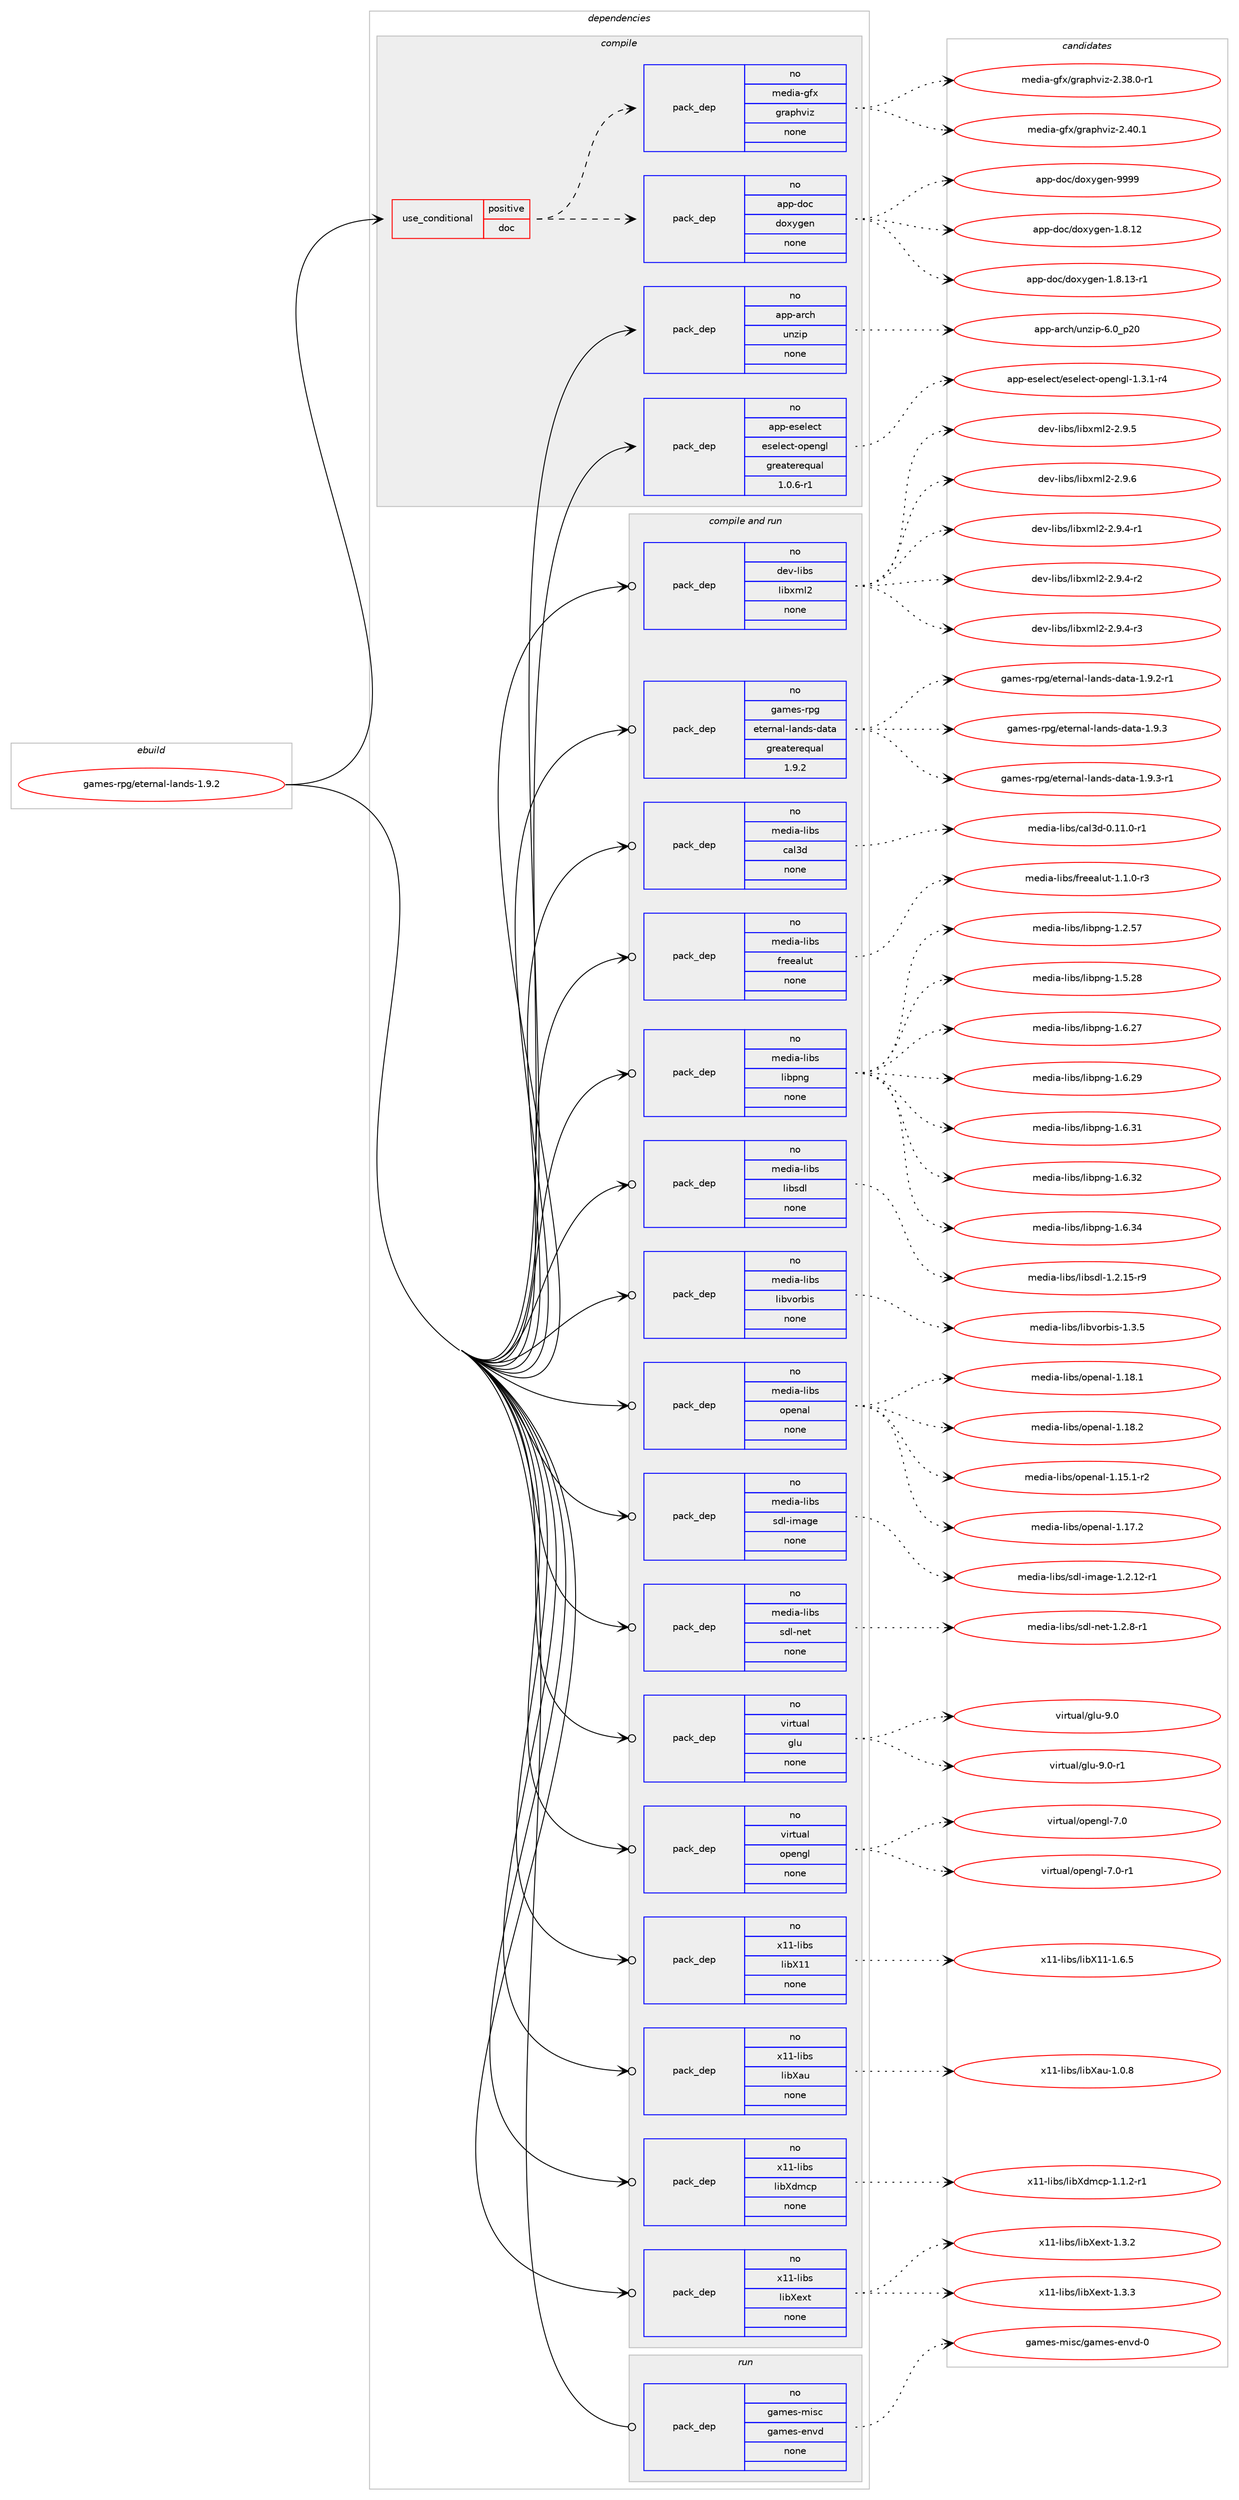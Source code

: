 digraph prolog {

# *************
# Graph options
# *************

newrank=true;
concentrate=true;
compound=true;
graph [rankdir=LR,fontname=Helvetica,fontsize=10,ranksep=1.5];#, ranksep=2.5, nodesep=0.2];
edge  [arrowhead=vee];
node  [fontname=Helvetica,fontsize=10];

# **********
# The ebuild
# **********

subgraph cluster_leftcol {
color=gray;
rank=same;
label=<<i>ebuild</i>>;
id [label="games-rpg/eternal-lands-1.9.2", color=red, width=4, href="../games-rpg/eternal-lands-1.9.2.svg"];
}

# ****************
# The dependencies
# ****************

subgraph cluster_midcol {
color=gray;
label=<<i>dependencies</i>>;
subgraph cluster_compile {
fillcolor="#eeeeee";
style=filled;
label=<<i>compile</i>>;
subgraph cond80933 {
dependency302463 [label=<<TABLE BORDER="0" CELLBORDER="1" CELLSPACING="0" CELLPADDING="4"><TR><TD ROWSPAN="3" CELLPADDING="10">use_conditional</TD></TR><TR><TD>positive</TD></TR><TR><TD>doc</TD></TR></TABLE>>, shape=none, color=red];
subgraph pack216790 {
dependency302464 [label=<<TABLE BORDER="0" CELLBORDER="1" CELLSPACING="0" CELLPADDING="4" WIDTH="220"><TR><TD ROWSPAN="6" CELLPADDING="30">pack_dep</TD></TR><TR><TD WIDTH="110">no</TD></TR><TR><TD>app-doc</TD></TR><TR><TD>doxygen</TD></TR><TR><TD>none</TD></TR><TR><TD></TD></TR></TABLE>>, shape=none, color=blue];
}
dependency302463:e -> dependency302464:w [weight=20,style="dashed",arrowhead="vee"];
subgraph pack216791 {
dependency302465 [label=<<TABLE BORDER="0" CELLBORDER="1" CELLSPACING="0" CELLPADDING="4" WIDTH="220"><TR><TD ROWSPAN="6" CELLPADDING="30">pack_dep</TD></TR><TR><TD WIDTH="110">no</TD></TR><TR><TD>media-gfx</TD></TR><TR><TD>graphviz</TD></TR><TR><TD>none</TD></TR><TR><TD></TD></TR></TABLE>>, shape=none, color=blue];
}
dependency302463:e -> dependency302465:w [weight=20,style="dashed",arrowhead="vee"];
}
id:e -> dependency302463:w [weight=20,style="solid",arrowhead="vee"];
subgraph pack216792 {
dependency302466 [label=<<TABLE BORDER="0" CELLBORDER="1" CELLSPACING="0" CELLPADDING="4" WIDTH="220"><TR><TD ROWSPAN="6" CELLPADDING="30">pack_dep</TD></TR><TR><TD WIDTH="110">no</TD></TR><TR><TD>app-arch</TD></TR><TR><TD>unzip</TD></TR><TR><TD>none</TD></TR><TR><TD></TD></TR></TABLE>>, shape=none, color=blue];
}
id:e -> dependency302466:w [weight=20,style="solid",arrowhead="vee"];
subgraph pack216793 {
dependency302467 [label=<<TABLE BORDER="0" CELLBORDER="1" CELLSPACING="0" CELLPADDING="4" WIDTH="220"><TR><TD ROWSPAN="6" CELLPADDING="30">pack_dep</TD></TR><TR><TD WIDTH="110">no</TD></TR><TR><TD>app-eselect</TD></TR><TR><TD>eselect-opengl</TD></TR><TR><TD>greaterequal</TD></TR><TR><TD>1.0.6-r1</TD></TR></TABLE>>, shape=none, color=blue];
}
id:e -> dependency302467:w [weight=20,style="solid",arrowhead="vee"];
}
subgraph cluster_compileandrun {
fillcolor="#eeeeee";
style=filled;
label=<<i>compile and run</i>>;
subgraph pack216794 {
dependency302468 [label=<<TABLE BORDER="0" CELLBORDER="1" CELLSPACING="0" CELLPADDING="4" WIDTH="220"><TR><TD ROWSPAN="6" CELLPADDING="30">pack_dep</TD></TR><TR><TD WIDTH="110">no</TD></TR><TR><TD>dev-libs</TD></TR><TR><TD>libxml2</TD></TR><TR><TD>none</TD></TR><TR><TD></TD></TR></TABLE>>, shape=none, color=blue];
}
id:e -> dependency302468:w [weight=20,style="solid",arrowhead="odotvee"];
subgraph pack216795 {
dependency302469 [label=<<TABLE BORDER="0" CELLBORDER="1" CELLSPACING="0" CELLPADDING="4" WIDTH="220"><TR><TD ROWSPAN="6" CELLPADDING="30">pack_dep</TD></TR><TR><TD WIDTH="110">no</TD></TR><TR><TD>games-rpg</TD></TR><TR><TD>eternal-lands-data</TD></TR><TR><TD>greaterequal</TD></TR><TR><TD>1.9.2</TD></TR></TABLE>>, shape=none, color=blue];
}
id:e -> dependency302469:w [weight=20,style="solid",arrowhead="odotvee"];
subgraph pack216796 {
dependency302470 [label=<<TABLE BORDER="0" CELLBORDER="1" CELLSPACING="0" CELLPADDING="4" WIDTH="220"><TR><TD ROWSPAN="6" CELLPADDING="30">pack_dep</TD></TR><TR><TD WIDTH="110">no</TD></TR><TR><TD>media-libs</TD></TR><TR><TD>cal3d</TD></TR><TR><TD>none</TD></TR><TR><TD></TD></TR></TABLE>>, shape=none, color=blue];
}
id:e -> dependency302470:w [weight=20,style="solid",arrowhead="odotvee"];
subgraph pack216797 {
dependency302471 [label=<<TABLE BORDER="0" CELLBORDER="1" CELLSPACING="0" CELLPADDING="4" WIDTH="220"><TR><TD ROWSPAN="6" CELLPADDING="30">pack_dep</TD></TR><TR><TD WIDTH="110">no</TD></TR><TR><TD>media-libs</TD></TR><TR><TD>freealut</TD></TR><TR><TD>none</TD></TR><TR><TD></TD></TR></TABLE>>, shape=none, color=blue];
}
id:e -> dependency302471:w [weight=20,style="solid",arrowhead="odotvee"];
subgraph pack216798 {
dependency302472 [label=<<TABLE BORDER="0" CELLBORDER="1" CELLSPACING="0" CELLPADDING="4" WIDTH="220"><TR><TD ROWSPAN="6" CELLPADDING="30">pack_dep</TD></TR><TR><TD WIDTH="110">no</TD></TR><TR><TD>media-libs</TD></TR><TR><TD>libpng</TD></TR><TR><TD>none</TD></TR><TR><TD></TD></TR></TABLE>>, shape=none, color=blue];
}
id:e -> dependency302472:w [weight=20,style="solid",arrowhead="odotvee"];
subgraph pack216799 {
dependency302473 [label=<<TABLE BORDER="0" CELLBORDER="1" CELLSPACING="0" CELLPADDING="4" WIDTH="220"><TR><TD ROWSPAN="6" CELLPADDING="30">pack_dep</TD></TR><TR><TD WIDTH="110">no</TD></TR><TR><TD>media-libs</TD></TR><TR><TD>libsdl</TD></TR><TR><TD>none</TD></TR><TR><TD></TD></TR></TABLE>>, shape=none, color=blue];
}
id:e -> dependency302473:w [weight=20,style="solid",arrowhead="odotvee"];
subgraph pack216800 {
dependency302474 [label=<<TABLE BORDER="0" CELLBORDER="1" CELLSPACING="0" CELLPADDING="4" WIDTH="220"><TR><TD ROWSPAN="6" CELLPADDING="30">pack_dep</TD></TR><TR><TD WIDTH="110">no</TD></TR><TR><TD>media-libs</TD></TR><TR><TD>libvorbis</TD></TR><TR><TD>none</TD></TR><TR><TD></TD></TR></TABLE>>, shape=none, color=blue];
}
id:e -> dependency302474:w [weight=20,style="solid",arrowhead="odotvee"];
subgraph pack216801 {
dependency302475 [label=<<TABLE BORDER="0" CELLBORDER="1" CELLSPACING="0" CELLPADDING="4" WIDTH="220"><TR><TD ROWSPAN="6" CELLPADDING="30">pack_dep</TD></TR><TR><TD WIDTH="110">no</TD></TR><TR><TD>media-libs</TD></TR><TR><TD>openal</TD></TR><TR><TD>none</TD></TR><TR><TD></TD></TR></TABLE>>, shape=none, color=blue];
}
id:e -> dependency302475:w [weight=20,style="solid",arrowhead="odotvee"];
subgraph pack216802 {
dependency302476 [label=<<TABLE BORDER="0" CELLBORDER="1" CELLSPACING="0" CELLPADDING="4" WIDTH="220"><TR><TD ROWSPAN="6" CELLPADDING="30">pack_dep</TD></TR><TR><TD WIDTH="110">no</TD></TR><TR><TD>media-libs</TD></TR><TR><TD>sdl-image</TD></TR><TR><TD>none</TD></TR><TR><TD></TD></TR></TABLE>>, shape=none, color=blue];
}
id:e -> dependency302476:w [weight=20,style="solid",arrowhead="odotvee"];
subgraph pack216803 {
dependency302477 [label=<<TABLE BORDER="0" CELLBORDER="1" CELLSPACING="0" CELLPADDING="4" WIDTH="220"><TR><TD ROWSPAN="6" CELLPADDING="30">pack_dep</TD></TR><TR><TD WIDTH="110">no</TD></TR><TR><TD>media-libs</TD></TR><TR><TD>sdl-net</TD></TR><TR><TD>none</TD></TR><TR><TD></TD></TR></TABLE>>, shape=none, color=blue];
}
id:e -> dependency302477:w [weight=20,style="solid",arrowhead="odotvee"];
subgraph pack216804 {
dependency302478 [label=<<TABLE BORDER="0" CELLBORDER="1" CELLSPACING="0" CELLPADDING="4" WIDTH="220"><TR><TD ROWSPAN="6" CELLPADDING="30">pack_dep</TD></TR><TR><TD WIDTH="110">no</TD></TR><TR><TD>virtual</TD></TR><TR><TD>glu</TD></TR><TR><TD>none</TD></TR><TR><TD></TD></TR></TABLE>>, shape=none, color=blue];
}
id:e -> dependency302478:w [weight=20,style="solid",arrowhead="odotvee"];
subgraph pack216805 {
dependency302479 [label=<<TABLE BORDER="0" CELLBORDER="1" CELLSPACING="0" CELLPADDING="4" WIDTH="220"><TR><TD ROWSPAN="6" CELLPADDING="30">pack_dep</TD></TR><TR><TD WIDTH="110">no</TD></TR><TR><TD>virtual</TD></TR><TR><TD>opengl</TD></TR><TR><TD>none</TD></TR><TR><TD></TD></TR></TABLE>>, shape=none, color=blue];
}
id:e -> dependency302479:w [weight=20,style="solid",arrowhead="odotvee"];
subgraph pack216806 {
dependency302480 [label=<<TABLE BORDER="0" CELLBORDER="1" CELLSPACING="0" CELLPADDING="4" WIDTH="220"><TR><TD ROWSPAN="6" CELLPADDING="30">pack_dep</TD></TR><TR><TD WIDTH="110">no</TD></TR><TR><TD>x11-libs</TD></TR><TR><TD>libX11</TD></TR><TR><TD>none</TD></TR><TR><TD></TD></TR></TABLE>>, shape=none, color=blue];
}
id:e -> dependency302480:w [weight=20,style="solid",arrowhead="odotvee"];
subgraph pack216807 {
dependency302481 [label=<<TABLE BORDER="0" CELLBORDER="1" CELLSPACING="0" CELLPADDING="4" WIDTH="220"><TR><TD ROWSPAN="6" CELLPADDING="30">pack_dep</TD></TR><TR><TD WIDTH="110">no</TD></TR><TR><TD>x11-libs</TD></TR><TR><TD>libXau</TD></TR><TR><TD>none</TD></TR><TR><TD></TD></TR></TABLE>>, shape=none, color=blue];
}
id:e -> dependency302481:w [weight=20,style="solid",arrowhead="odotvee"];
subgraph pack216808 {
dependency302482 [label=<<TABLE BORDER="0" CELLBORDER="1" CELLSPACING="0" CELLPADDING="4" WIDTH="220"><TR><TD ROWSPAN="6" CELLPADDING="30">pack_dep</TD></TR><TR><TD WIDTH="110">no</TD></TR><TR><TD>x11-libs</TD></TR><TR><TD>libXdmcp</TD></TR><TR><TD>none</TD></TR><TR><TD></TD></TR></TABLE>>, shape=none, color=blue];
}
id:e -> dependency302482:w [weight=20,style="solid",arrowhead="odotvee"];
subgraph pack216809 {
dependency302483 [label=<<TABLE BORDER="0" CELLBORDER="1" CELLSPACING="0" CELLPADDING="4" WIDTH="220"><TR><TD ROWSPAN="6" CELLPADDING="30">pack_dep</TD></TR><TR><TD WIDTH="110">no</TD></TR><TR><TD>x11-libs</TD></TR><TR><TD>libXext</TD></TR><TR><TD>none</TD></TR><TR><TD></TD></TR></TABLE>>, shape=none, color=blue];
}
id:e -> dependency302483:w [weight=20,style="solid",arrowhead="odotvee"];
}
subgraph cluster_run {
fillcolor="#eeeeee";
style=filled;
label=<<i>run</i>>;
subgraph pack216810 {
dependency302484 [label=<<TABLE BORDER="0" CELLBORDER="1" CELLSPACING="0" CELLPADDING="4" WIDTH="220"><TR><TD ROWSPAN="6" CELLPADDING="30">pack_dep</TD></TR><TR><TD WIDTH="110">no</TD></TR><TR><TD>games-misc</TD></TR><TR><TD>games-envd</TD></TR><TR><TD>none</TD></TR><TR><TD></TD></TR></TABLE>>, shape=none, color=blue];
}
id:e -> dependency302484:w [weight=20,style="solid",arrowhead="odot"];
}
}

# **************
# The candidates
# **************

subgraph cluster_choices {
rank=same;
color=gray;
label=<<i>candidates</i>>;

subgraph choice216790 {
color=black;
nodesep=1;
choice9711211245100111994710011112012110310111045494656464950 [label="app-doc/doxygen-1.8.12", color=red, width=4,href="../app-doc/doxygen-1.8.12.svg"];
choice97112112451001119947100111120121103101110454946564649514511449 [label="app-doc/doxygen-1.8.13-r1", color=red, width=4,href="../app-doc/doxygen-1.8.13-r1.svg"];
choice971121124510011199471001111201211031011104557575757 [label="app-doc/doxygen-9999", color=red, width=4,href="../app-doc/doxygen-9999.svg"];
dependency302464:e -> choice9711211245100111994710011112012110310111045494656464950:w [style=dotted,weight="100"];
dependency302464:e -> choice97112112451001119947100111120121103101110454946564649514511449:w [style=dotted,weight="100"];
dependency302464:e -> choice971121124510011199471001111201211031011104557575757:w [style=dotted,weight="100"];
}
subgraph choice216791 {
color=black;
nodesep=1;
choice10910110010597451031021204710311497112104118105122455046515646484511449 [label="media-gfx/graphviz-2.38.0-r1", color=red, width=4,href="../media-gfx/graphviz-2.38.0-r1.svg"];
choice1091011001059745103102120471031149711210411810512245504652484649 [label="media-gfx/graphviz-2.40.1", color=red, width=4,href="../media-gfx/graphviz-2.40.1.svg"];
dependency302465:e -> choice10910110010597451031021204710311497112104118105122455046515646484511449:w [style=dotted,weight="100"];
dependency302465:e -> choice1091011001059745103102120471031149711210411810512245504652484649:w [style=dotted,weight="100"];
}
subgraph choice216792 {
color=black;
nodesep=1;
choice971121124597114991044711711012210511245544648951125048 [label="app-arch/unzip-6.0_p20", color=red, width=4,href="../app-arch/unzip-6.0_p20.svg"];
dependency302466:e -> choice971121124597114991044711711012210511245544648951125048:w [style=dotted,weight="100"];
}
subgraph choice216793 {
color=black;
nodesep=1;
choice9711211245101115101108101991164710111510110810199116451111121011101031084549465146494511452 [label="app-eselect/eselect-opengl-1.3.1-r4", color=red, width=4,href="../app-eselect/eselect-opengl-1.3.1-r4.svg"];
dependency302467:e -> choice9711211245101115101108101991164710111510110810199116451111121011101031084549465146494511452:w [style=dotted,weight="100"];
}
subgraph choice216794 {
color=black;
nodesep=1;
choice10010111845108105981154710810598120109108504550465746524511449 [label="dev-libs/libxml2-2.9.4-r1", color=red, width=4,href="../dev-libs/libxml2-2.9.4-r1.svg"];
choice10010111845108105981154710810598120109108504550465746524511450 [label="dev-libs/libxml2-2.9.4-r2", color=red, width=4,href="../dev-libs/libxml2-2.9.4-r2.svg"];
choice10010111845108105981154710810598120109108504550465746524511451 [label="dev-libs/libxml2-2.9.4-r3", color=red, width=4,href="../dev-libs/libxml2-2.9.4-r3.svg"];
choice1001011184510810598115471081059812010910850455046574653 [label="dev-libs/libxml2-2.9.5", color=red, width=4,href="../dev-libs/libxml2-2.9.5.svg"];
choice1001011184510810598115471081059812010910850455046574654 [label="dev-libs/libxml2-2.9.6", color=red, width=4,href="../dev-libs/libxml2-2.9.6.svg"];
dependency302468:e -> choice10010111845108105981154710810598120109108504550465746524511449:w [style=dotted,weight="100"];
dependency302468:e -> choice10010111845108105981154710810598120109108504550465746524511450:w [style=dotted,weight="100"];
dependency302468:e -> choice10010111845108105981154710810598120109108504550465746524511451:w [style=dotted,weight="100"];
dependency302468:e -> choice1001011184510810598115471081059812010910850455046574653:w [style=dotted,weight="100"];
dependency302468:e -> choice1001011184510810598115471081059812010910850455046574654:w [style=dotted,weight="100"];
}
subgraph choice216795 {
color=black;
nodesep=1;
choice1039710910111545114112103471011161011141109710845108971101001154510097116974549465746504511449 [label="games-rpg/eternal-lands-data-1.9.2-r1", color=red, width=4,href="../games-rpg/eternal-lands-data-1.9.2-r1.svg"];
choice103971091011154511411210347101116101114110971084510897110100115451009711697454946574651 [label="games-rpg/eternal-lands-data-1.9.3", color=red, width=4,href="../games-rpg/eternal-lands-data-1.9.3.svg"];
choice1039710910111545114112103471011161011141109710845108971101001154510097116974549465746514511449 [label="games-rpg/eternal-lands-data-1.9.3-r1", color=red, width=4,href="../games-rpg/eternal-lands-data-1.9.3-r1.svg"];
dependency302469:e -> choice1039710910111545114112103471011161011141109710845108971101001154510097116974549465746504511449:w [style=dotted,weight="100"];
dependency302469:e -> choice103971091011154511411210347101116101114110971084510897110100115451009711697454946574651:w [style=dotted,weight="100"];
dependency302469:e -> choice1039710910111545114112103471011161011141109710845108971101001154510097116974549465746514511449:w [style=dotted,weight="100"];
}
subgraph choice216796 {
color=black;
nodesep=1;
choice10910110010597451081059811547999710851100454846494946484511449 [label="media-libs/cal3d-0.11.0-r1", color=red, width=4,href="../media-libs/cal3d-0.11.0-r1.svg"];
dependency302470:e -> choice10910110010597451081059811547999710851100454846494946484511449:w [style=dotted,weight="100"];
}
subgraph choice216797 {
color=black;
nodesep=1;
choice10910110010597451081059811547102114101101971081171164549464946484511451 [label="media-libs/freealut-1.1.0-r3", color=red, width=4,href="../media-libs/freealut-1.1.0-r3.svg"];
dependency302471:e -> choice10910110010597451081059811547102114101101971081171164549464946484511451:w [style=dotted,weight="100"];
}
subgraph choice216798 {
color=black;
nodesep=1;
choice109101100105974510810598115471081059811211010345494650465355 [label="media-libs/libpng-1.2.57", color=red, width=4,href="../media-libs/libpng-1.2.57.svg"];
choice109101100105974510810598115471081059811211010345494653465056 [label="media-libs/libpng-1.5.28", color=red, width=4,href="../media-libs/libpng-1.5.28.svg"];
choice109101100105974510810598115471081059811211010345494654465055 [label="media-libs/libpng-1.6.27", color=red, width=4,href="../media-libs/libpng-1.6.27.svg"];
choice109101100105974510810598115471081059811211010345494654465057 [label="media-libs/libpng-1.6.29", color=red, width=4,href="../media-libs/libpng-1.6.29.svg"];
choice109101100105974510810598115471081059811211010345494654465149 [label="media-libs/libpng-1.6.31", color=red, width=4,href="../media-libs/libpng-1.6.31.svg"];
choice109101100105974510810598115471081059811211010345494654465150 [label="media-libs/libpng-1.6.32", color=red, width=4,href="../media-libs/libpng-1.6.32.svg"];
choice109101100105974510810598115471081059811211010345494654465152 [label="media-libs/libpng-1.6.34", color=red, width=4,href="../media-libs/libpng-1.6.34.svg"];
dependency302472:e -> choice109101100105974510810598115471081059811211010345494650465355:w [style=dotted,weight="100"];
dependency302472:e -> choice109101100105974510810598115471081059811211010345494653465056:w [style=dotted,weight="100"];
dependency302472:e -> choice109101100105974510810598115471081059811211010345494654465055:w [style=dotted,weight="100"];
dependency302472:e -> choice109101100105974510810598115471081059811211010345494654465057:w [style=dotted,weight="100"];
dependency302472:e -> choice109101100105974510810598115471081059811211010345494654465149:w [style=dotted,weight="100"];
dependency302472:e -> choice109101100105974510810598115471081059811211010345494654465150:w [style=dotted,weight="100"];
dependency302472:e -> choice109101100105974510810598115471081059811211010345494654465152:w [style=dotted,weight="100"];
}
subgraph choice216799 {
color=black;
nodesep=1;
choice1091011001059745108105981154710810598115100108454946504649534511457 [label="media-libs/libsdl-1.2.15-r9", color=red, width=4,href="../media-libs/libsdl-1.2.15-r9.svg"];
dependency302473:e -> choice1091011001059745108105981154710810598115100108454946504649534511457:w [style=dotted,weight="100"];
}
subgraph choice216800 {
color=black;
nodesep=1;
choice109101100105974510810598115471081059811811111498105115454946514653 [label="media-libs/libvorbis-1.3.5", color=red, width=4,href="../media-libs/libvorbis-1.3.5.svg"];
dependency302474:e -> choice109101100105974510810598115471081059811811111498105115454946514653:w [style=dotted,weight="100"];
}
subgraph choice216801 {
color=black;
nodesep=1;
choice1091011001059745108105981154711111210111097108454946495346494511450 [label="media-libs/openal-1.15.1-r2", color=red, width=4,href="../media-libs/openal-1.15.1-r2.svg"];
choice109101100105974510810598115471111121011109710845494649554650 [label="media-libs/openal-1.17.2", color=red, width=4,href="../media-libs/openal-1.17.2.svg"];
choice109101100105974510810598115471111121011109710845494649564649 [label="media-libs/openal-1.18.1", color=red, width=4,href="../media-libs/openal-1.18.1.svg"];
choice109101100105974510810598115471111121011109710845494649564650 [label="media-libs/openal-1.18.2", color=red, width=4,href="../media-libs/openal-1.18.2.svg"];
dependency302475:e -> choice1091011001059745108105981154711111210111097108454946495346494511450:w [style=dotted,weight="100"];
dependency302475:e -> choice109101100105974510810598115471111121011109710845494649554650:w [style=dotted,weight="100"];
dependency302475:e -> choice109101100105974510810598115471111121011109710845494649564649:w [style=dotted,weight="100"];
dependency302475:e -> choice109101100105974510810598115471111121011109710845494649564650:w [style=dotted,weight="100"];
}
subgraph choice216802 {
color=black;
nodesep=1;
choice109101100105974510810598115471151001084510510997103101454946504649504511449 [label="media-libs/sdl-image-1.2.12-r1", color=red, width=4,href="../media-libs/sdl-image-1.2.12-r1.svg"];
dependency302476:e -> choice109101100105974510810598115471151001084510510997103101454946504649504511449:w [style=dotted,weight="100"];
}
subgraph choice216803 {
color=black;
nodesep=1;
choice10910110010597451081059811547115100108451101011164549465046564511449 [label="media-libs/sdl-net-1.2.8-r1", color=red, width=4,href="../media-libs/sdl-net-1.2.8-r1.svg"];
dependency302477:e -> choice10910110010597451081059811547115100108451101011164549465046564511449:w [style=dotted,weight="100"];
}
subgraph choice216804 {
color=black;
nodesep=1;
choice118105114116117971084710310811745574648 [label="virtual/glu-9.0", color=red, width=4,href="../virtual/glu-9.0.svg"];
choice1181051141161179710847103108117455746484511449 [label="virtual/glu-9.0-r1", color=red, width=4,href="../virtual/glu-9.0-r1.svg"];
dependency302478:e -> choice118105114116117971084710310811745574648:w [style=dotted,weight="100"];
dependency302478:e -> choice1181051141161179710847103108117455746484511449:w [style=dotted,weight="100"];
}
subgraph choice216805 {
color=black;
nodesep=1;
choice118105114116117971084711111210111010310845554648 [label="virtual/opengl-7.0", color=red, width=4,href="../virtual/opengl-7.0.svg"];
choice1181051141161179710847111112101110103108455546484511449 [label="virtual/opengl-7.0-r1", color=red, width=4,href="../virtual/opengl-7.0-r1.svg"];
dependency302479:e -> choice118105114116117971084711111210111010310845554648:w [style=dotted,weight="100"];
dependency302479:e -> choice1181051141161179710847111112101110103108455546484511449:w [style=dotted,weight="100"];
}
subgraph choice216806 {
color=black;
nodesep=1;
choice120494945108105981154710810598884949454946544653 [label="x11-libs/libX11-1.6.5", color=red, width=4,href="../x11-libs/libX11-1.6.5.svg"];
dependency302480:e -> choice120494945108105981154710810598884949454946544653:w [style=dotted,weight="100"];
}
subgraph choice216807 {
color=black;
nodesep=1;
choice1204949451081059811547108105988897117454946484656 [label="x11-libs/libXau-1.0.8", color=red, width=4,href="../x11-libs/libXau-1.0.8.svg"];
dependency302481:e -> choice1204949451081059811547108105988897117454946484656:w [style=dotted,weight="100"];
}
subgraph choice216808 {
color=black;
nodesep=1;
choice12049494510810598115471081059888100109991124549464946504511449 [label="x11-libs/libXdmcp-1.1.2-r1", color=red, width=4,href="../x11-libs/libXdmcp-1.1.2-r1.svg"];
dependency302482:e -> choice12049494510810598115471081059888100109991124549464946504511449:w [style=dotted,weight="100"];
}
subgraph choice216809 {
color=black;
nodesep=1;
choice12049494510810598115471081059888101120116454946514650 [label="x11-libs/libXext-1.3.2", color=red, width=4,href="../x11-libs/libXext-1.3.2.svg"];
choice12049494510810598115471081059888101120116454946514651 [label="x11-libs/libXext-1.3.3", color=red, width=4,href="../x11-libs/libXext-1.3.3.svg"];
dependency302483:e -> choice12049494510810598115471081059888101120116454946514650:w [style=dotted,weight="100"];
dependency302483:e -> choice12049494510810598115471081059888101120116454946514651:w [style=dotted,weight="100"];
}
subgraph choice216810 {
color=black;
nodesep=1;
choice1039710910111545109105115994710397109101115451011101181004548 [label="games-misc/games-envd-0", color=red, width=4,href="../games-misc/games-envd-0.svg"];
dependency302484:e -> choice1039710910111545109105115994710397109101115451011101181004548:w [style=dotted,weight="100"];
}
}

}
